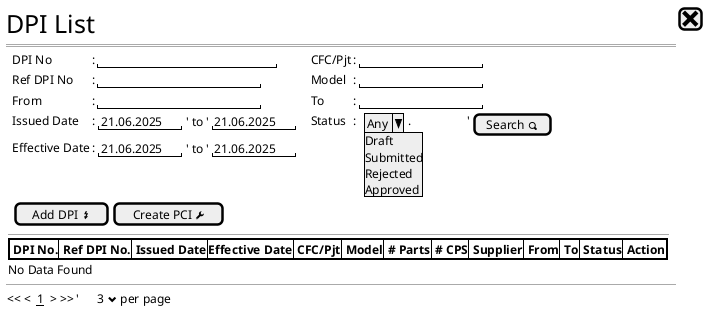 @startsalt
{
  <size:25>DPI List |[<size:25><&x>]|*
  ==
  {
    .|DPI No            |: |"                      "|        |.|.|CFC/Pjt |: |"               "|*|*
    .|Ref DPI No        |: |"                    "|        |.|.|Model   |: |"               "|*|*
    .|From              |: |"                    "|        |.|.|To   |: |"               "|*|*
    .|Issued Date       |: {|"21.06.2025"|' to '|"21.06.2025"|}        |.|.|Status  |: | {.| ^Any^Draft^Submitted^Rejected^Approved^}|       .                  '| [Search <&magnifying-glass>] |*      
    .|Effective Date    |: {|"21.06.2025"|' to '|"21.06.2025"|}
  }
  .
  .
  {   
    {
      .|    [ Add DPI <&flash>]  |[Create PCI <&wrench>] |*
    }   
    .
    {
      --   
      {+
          {#
          |<b> DPI No. |<b> Ref DPI No. |<b> Issued Date| <b>Effective Date|<b> CFC/Pjt    |<b> Model  |<b> # Parts |<b> # CPS | <b> Supplier       |<b> From             |<b> To              |<b> Status     |<b> Action |*
          }
      }
      No Data Found
    }
  }
  --
  {
  << <  __1__  > >>  |'      3 <&chevron-bottom> per page |*
  }  
}
@endsalt
